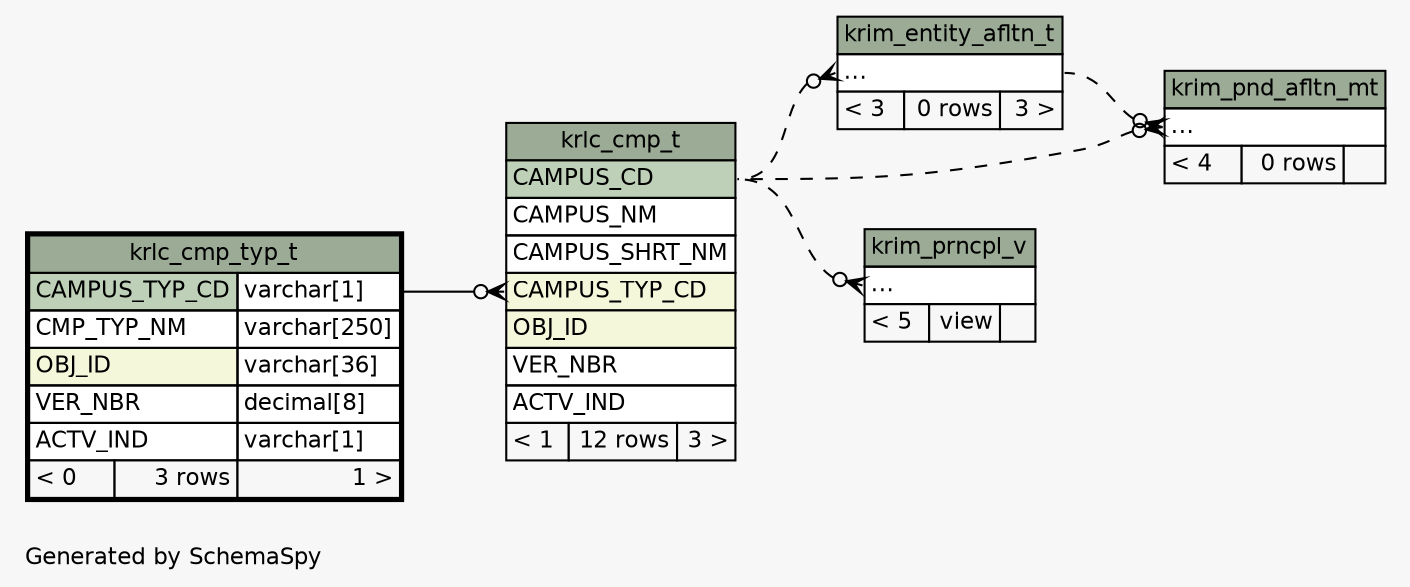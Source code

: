 // dot 2.28.0 on Mac OS X 10.7.2
// SchemaSpy rev 590
digraph "impliedTwoDegreesRelationshipsDiagram" {
  graph [
    rankdir="RL"
    bgcolor="#f7f7f7"
    label="\nGenerated by SchemaSpy"
    labeljust="l"
    nodesep="0.18"
    ranksep="0.46"
    fontname="Helvetica"
    fontsize="11"
  ];
  node [
    fontname="Helvetica"
    fontsize="11"
    shape="plaintext"
  ];
  edge [
    arrowsize="0.8"
  ];
  "krim_entity_afltn_t":"elipses":w -> "krlc_cmp_t":"CAMPUS_CD":e [arrowhead=none dir=back arrowtail=crowodot style=dashed];
  "krim_pnd_afltn_mt":"elipses":w -> "krlc_cmp_t":"CAMPUS_CD":e [arrowhead=none dir=back arrowtail=crowodot style=dashed];
  "krim_pnd_afltn_mt":"elipses":w -> "krim_entity_afltn_t":"elipses":e [arrowhead=none dir=back arrowtail=crowodot style=dashed];
  "krim_prncpl_v":"elipses":w -> "krlc_cmp_t":"CAMPUS_CD":e [arrowhead=none dir=back arrowtail=crowodot style=dashed];
  "krlc_cmp_t":"CAMPUS_TYP_CD":w -> "krlc_cmp_typ_t":"CAMPUS_TYP_CD.type":e [arrowhead=none dir=back arrowtail=crowodot];
  "krim_entity_afltn_t" [
    label=<
    <TABLE BORDER="0" CELLBORDER="1" CELLSPACING="0" BGCOLOR="#ffffff">
      <TR><TD COLSPAN="3" BGCOLOR="#9bab96" ALIGN="CENTER">krim_entity_afltn_t</TD></TR>
      <TR><TD PORT="elipses" COLSPAN="3" ALIGN="LEFT">...</TD></TR>
      <TR><TD ALIGN="LEFT" BGCOLOR="#f7f7f7">&lt; 3</TD><TD ALIGN="RIGHT" BGCOLOR="#f7f7f7">0 rows</TD><TD ALIGN="RIGHT" BGCOLOR="#f7f7f7">3 &gt;</TD></TR>
    </TABLE>>
    URL="krim_entity_afltn_t.html"
    tooltip="krim_entity_afltn_t"
  ];
  "krim_pnd_afltn_mt" [
    label=<
    <TABLE BORDER="0" CELLBORDER="1" CELLSPACING="0" BGCOLOR="#ffffff">
      <TR><TD COLSPAN="3" BGCOLOR="#9bab96" ALIGN="CENTER">krim_pnd_afltn_mt</TD></TR>
      <TR><TD PORT="elipses" COLSPAN="3" ALIGN="LEFT">...</TD></TR>
      <TR><TD ALIGN="LEFT" BGCOLOR="#f7f7f7">&lt; 4</TD><TD ALIGN="RIGHT" BGCOLOR="#f7f7f7">0 rows</TD><TD ALIGN="RIGHT" BGCOLOR="#f7f7f7">  </TD></TR>
    </TABLE>>
    URL="krim_pnd_afltn_mt.html"
    tooltip="krim_pnd_afltn_mt"
  ];
  "krim_prncpl_v" [
    label=<
    <TABLE BORDER="0" CELLBORDER="1" CELLSPACING="0" BGCOLOR="#ffffff">
      <TR><TD COLSPAN="3" BGCOLOR="#9bab96" ALIGN="CENTER">krim_prncpl_v</TD></TR>
      <TR><TD PORT="elipses" COLSPAN="3" ALIGN="LEFT">...</TD></TR>
      <TR><TD ALIGN="LEFT" BGCOLOR="#f7f7f7">&lt; 5</TD><TD ALIGN="RIGHT" BGCOLOR="#f7f7f7">view</TD><TD ALIGN="RIGHT" BGCOLOR="#f7f7f7">  </TD></TR>
    </TABLE>>
    URL="krim_prncpl_v.html"
    tooltip="krim_prncpl_v"
  ];
  "krlc_cmp_t" [
    label=<
    <TABLE BORDER="0" CELLBORDER="1" CELLSPACING="0" BGCOLOR="#ffffff">
      <TR><TD COLSPAN="3" BGCOLOR="#9bab96" ALIGN="CENTER">krlc_cmp_t</TD></TR>
      <TR><TD PORT="CAMPUS_CD" COLSPAN="3" BGCOLOR="#bed1b8" ALIGN="LEFT">CAMPUS_CD</TD></TR>
      <TR><TD PORT="CAMPUS_NM" COLSPAN="3" ALIGN="LEFT">CAMPUS_NM</TD></TR>
      <TR><TD PORT="CAMPUS_SHRT_NM" COLSPAN="3" ALIGN="LEFT">CAMPUS_SHRT_NM</TD></TR>
      <TR><TD PORT="CAMPUS_TYP_CD" COLSPAN="3" BGCOLOR="#f4f7da" ALIGN="LEFT">CAMPUS_TYP_CD</TD></TR>
      <TR><TD PORT="OBJ_ID" COLSPAN="3" BGCOLOR="#f4f7da" ALIGN="LEFT">OBJ_ID</TD></TR>
      <TR><TD PORT="VER_NBR" COLSPAN="3" ALIGN="LEFT">VER_NBR</TD></TR>
      <TR><TD PORT="ACTV_IND" COLSPAN="3" ALIGN="LEFT">ACTV_IND</TD></TR>
      <TR><TD ALIGN="LEFT" BGCOLOR="#f7f7f7">&lt; 1</TD><TD ALIGN="RIGHT" BGCOLOR="#f7f7f7">12 rows</TD><TD ALIGN="RIGHT" BGCOLOR="#f7f7f7">3 &gt;</TD></TR>
    </TABLE>>
    URL="krlc_cmp_t.html"
    tooltip="krlc_cmp_t"
  ];
  "krlc_cmp_typ_t" [
    label=<
    <TABLE BORDER="2" CELLBORDER="1" CELLSPACING="0" BGCOLOR="#ffffff">
      <TR><TD COLSPAN="3" BGCOLOR="#9bab96" ALIGN="CENTER">krlc_cmp_typ_t</TD></TR>
      <TR><TD PORT="CAMPUS_TYP_CD" COLSPAN="2" BGCOLOR="#bed1b8" ALIGN="LEFT">CAMPUS_TYP_CD</TD><TD PORT="CAMPUS_TYP_CD.type" ALIGN="LEFT">varchar[1]</TD></TR>
      <TR><TD PORT="CMP_TYP_NM" COLSPAN="2" ALIGN="LEFT">CMP_TYP_NM</TD><TD PORT="CMP_TYP_NM.type" ALIGN="LEFT">varchar[250]</TD></TR>
      <TR><TD PORT="OBJ_ID" COLSPAN="2" BGCOLOR="#f4f7da" ALIGN="LEFT">OBJ_ID</TD><TD PORT="OBJ_ID.type" ALIGN="LEFT">varchar[36]</TD></TR>
      <TR><TD PORT="VER_NBR" COLSPAN="2" ALIGN="LEFT">VER_NBR</TD><TD PORT="VER_NBR.type" ALIGN="LEFT">decimal[8]</TD></TR>
      <TR><TD PORT="ACTV_IND" COLSPAN="2" ALIGN="LEFT">ACTV_IND</TD><TD PORT="ACTV_IND.type" ALIGN="LEFT">varchar[1]</TD></TR>
      <TR><TD ALIGN="LEFT" BGCOLOR="#f7f7f7">&lt; 0</TD><TD ALIGN="RIGHT" BGCOLOR="#f7f7f7">3 rows</TD><TD ALIGN="RIGHT" BGCOLOR="#f7f7f7">1 &gt;</TD></TR>
    </TABLE>>
    URL="krlc_cmp_typ_t.html"
    tooltip="krlc_cmp_typ_t"
  ];
}

